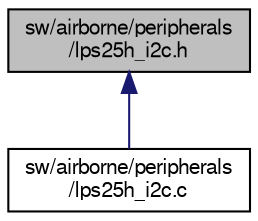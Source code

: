 digraph "sw/airborne/peripherals/lps25h_i2c.h"
{
  edge [fontname="FreeSans",fontsize="10",labelfontname="FreeSans",labelfontsize="10"];
  node [fontname="FreeSans",fontsize="10",shape=record];
  Node1 [label="sw/airborne/peripherals\l/lps25h_i2c.h",height=0.2,width=0.4,color="black", fillcolor="grey75", style="filled", fontcolor="black"];
  Node1 -> Node2 [dir="back",color="midnightblue",fontsize="10",style="solid",fontname="FreeSans"];
  Node2 [label="sw/airborne/peripherals\l/lps25h_i2c.c",height=0.2,width=0.4,color="black", fillcolor="white", style="filled",URL="$lps25h__i2c_8c.html",tooltip="Driver for LPS25H barometer I2C. "];
}
